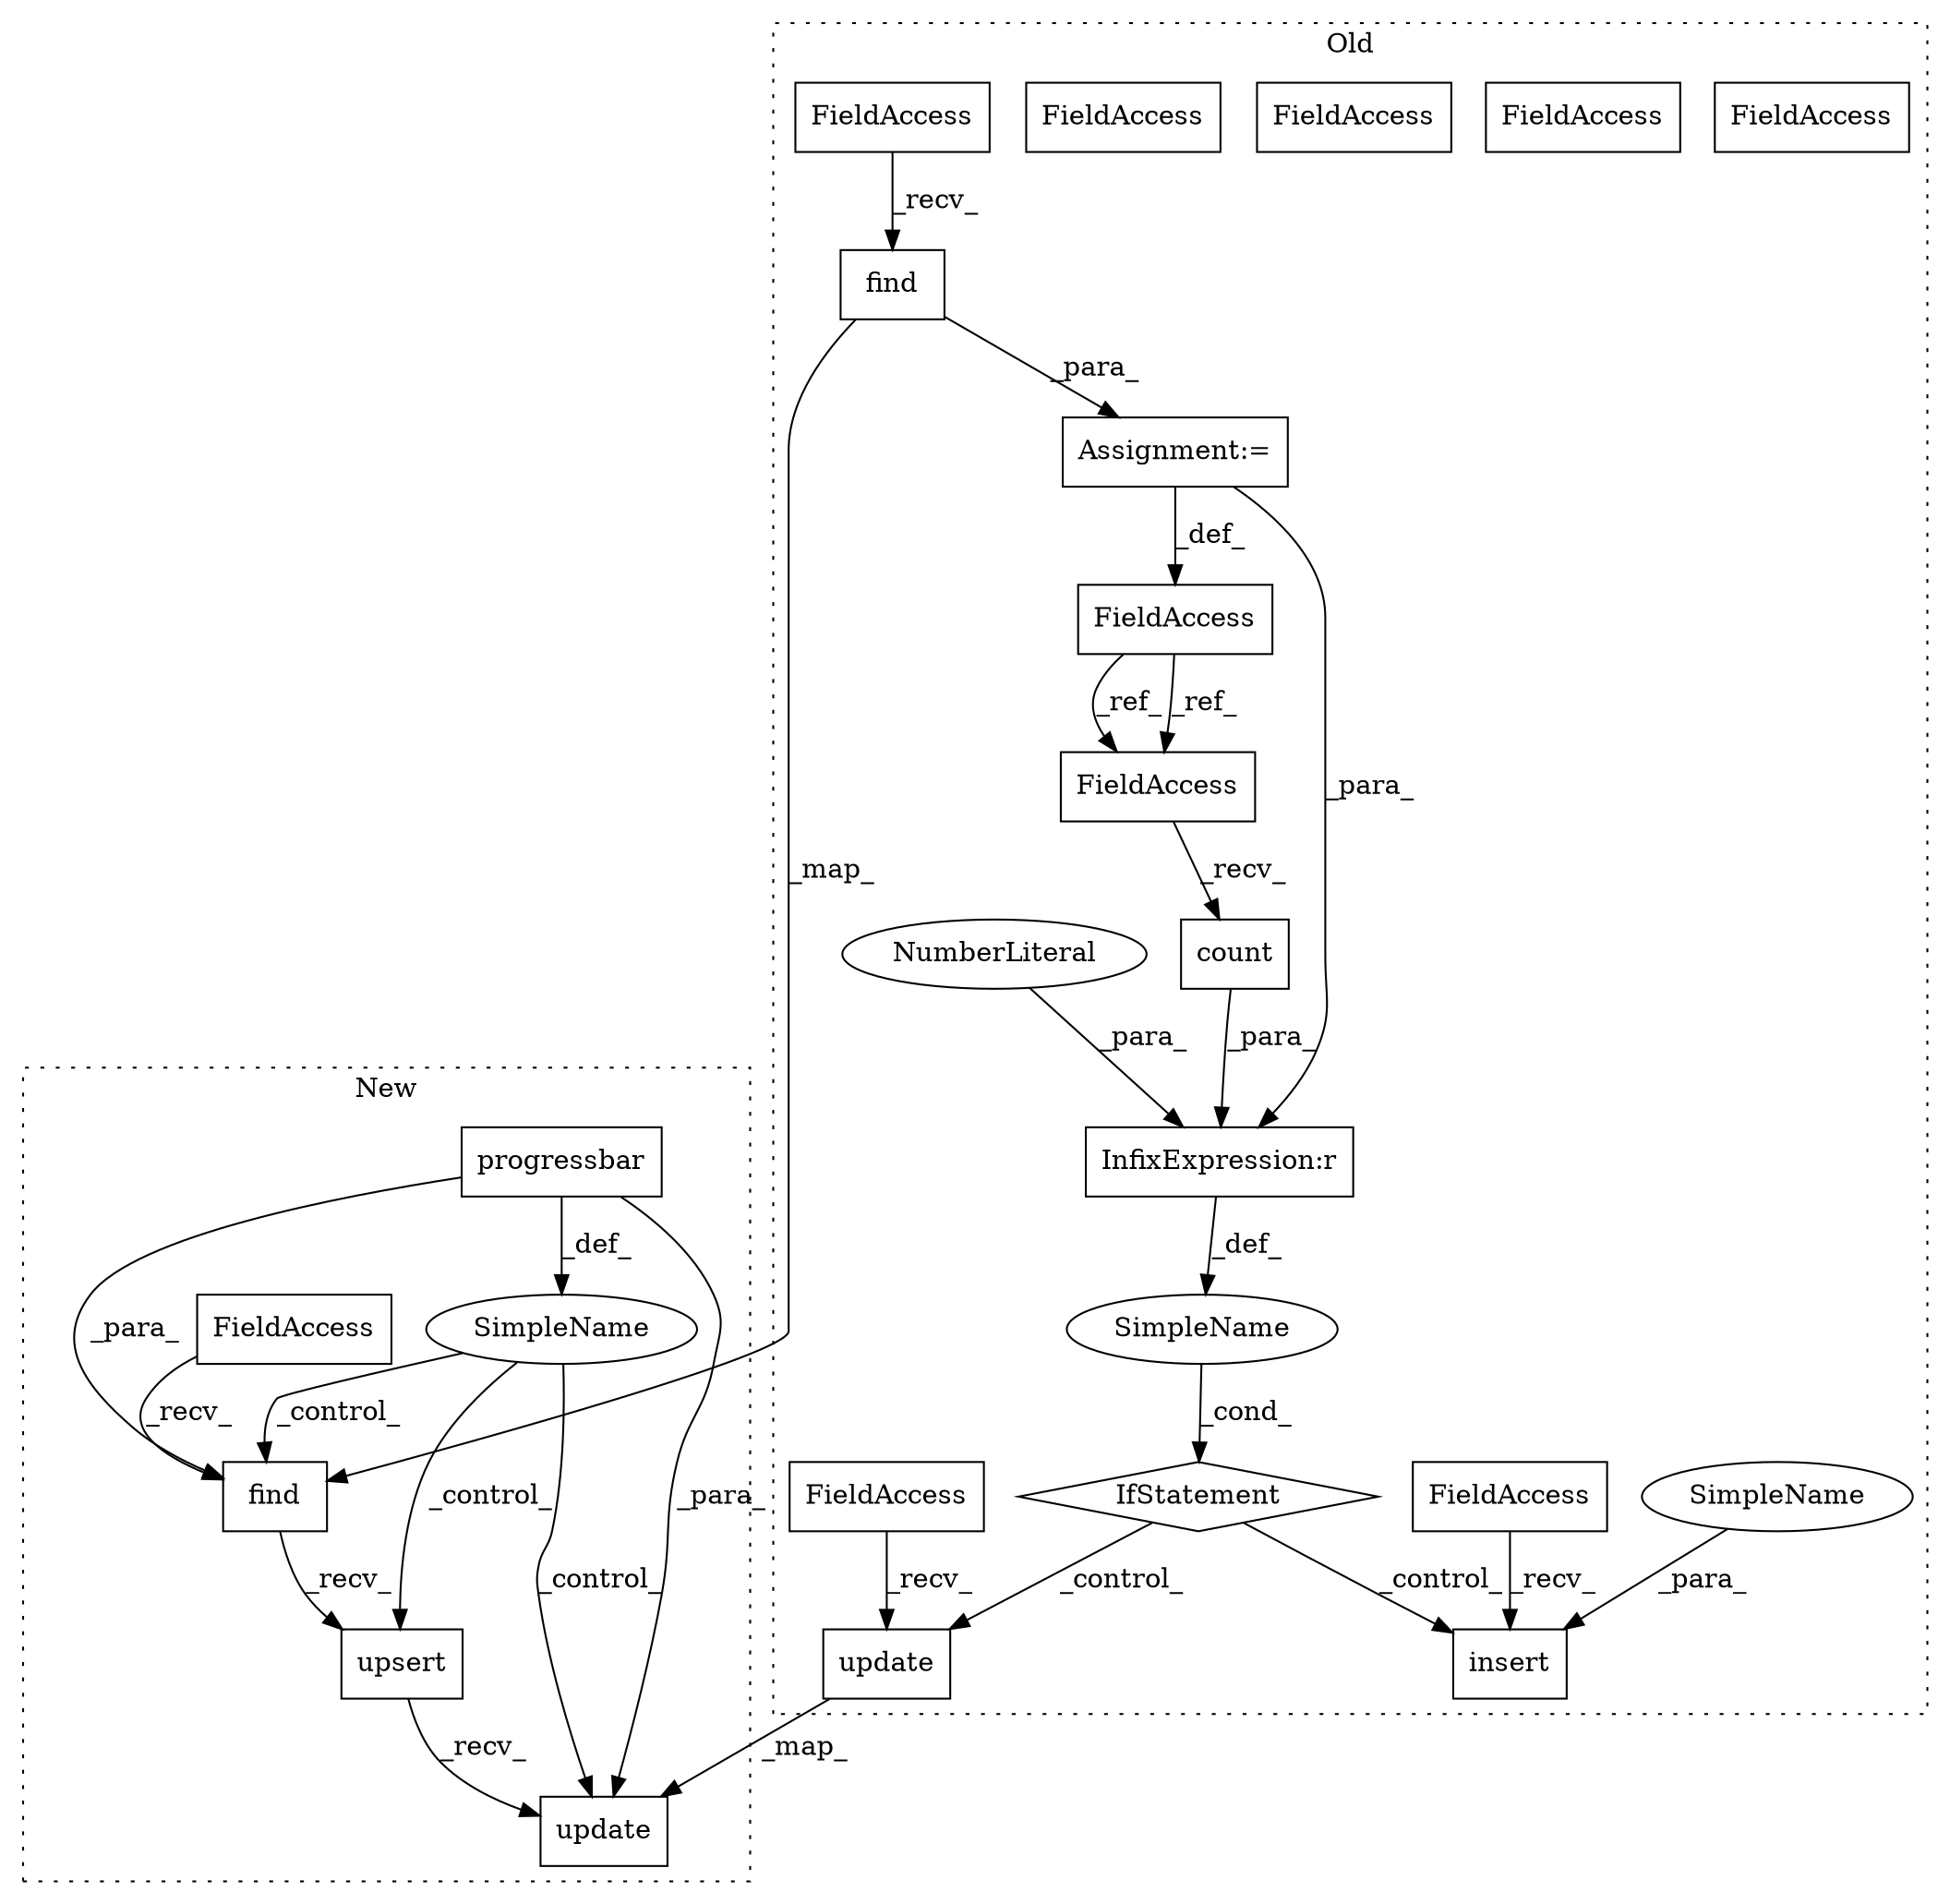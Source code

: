 digraph G {
subgraph cluster0 {
1 [label="count" a="32" s="2406" l="7" shape="box"];
4 [label="find" a="32" s="2354,2387" l="5,1" shape="box"];
6 [label="InfixExpression:r" a="27" s="2413" l="3" shape="box"];
7 [label="NumberLiteral" a="34" s="2416" l="1" shape="ellipse"];
9 [label="FieldAccess" a="22" s="2400" l="5" shape="box"];
10 [label="FieldAccess" a="22" s="2347" l="6" shape="box"];
11 [label="FieldAccess" a="22" s="2698" l="6" shape="box"];
12 [label="FieldAccess" a="22" s="2341" l="5" shape="box"];
13 [label="FieldAccess" a="22" s="2429" l="6" shape="box"];
15 [label="IfStatement" a="25" s="2396,2417" l="4,2" shape="diamond"];
16 [label="SimpleName" a="42" s="" l="" shape="ellipse"];
17 [label="insert" a="32" s="2705,2721" l="7,1" shape="box"];
18 [label="Assignment:=" a="7" s="2346" l="1" shape="box"];
19 [label="update" a="32" s="2436,2671" l="7,1" shape="box"];
21 [label="FieldAccess" a="22" s="2400" l="5" shape="box"];
22 [label="SimpleName" a="42" s="2712" l="9" shape="ellipse"];
23 [label="FieldAccess" a="22" s="2698" l="6" shape="box"];
24 [label="FieldAccess" a="22" s="2347" l="6" shape="box"];
25 [label="FieldAccess" a="22" s="2429" l="6" shape="box"];
label = "Old";
style="dotted";
}
subgraph cluster1 {
2 [label="progressbar" a="32" s="2341,2362" l="12,1" shape="box"];
3 [label="SimpleName" a="42" s="2329" l="9" shape="ellipse"];
5 [label="find" a="32" s="2432,2465" l="5,1" shape="box"];
8 [label="FieldAccess" a="22" s="2427" l="4" shape="box"];
14 [label="upsert" a="32" s="2467" l="8" shape="box"];
20 [label="update" a="32" s="2476,2711" l="7,1" shape="box"];
label = "New";
style="dotted";
}
1 -> 6 [label="_para_"];
2 -> 20 [label="_para_"];
2 -> 5 [label="_para_"];
2 -> 3 [label="_def_"];
3 -> 5 [label="_control_"];
3 -> 20 [label="_control_"];
3 -> 14 [label="_control_"];
4 -> 5 [label="_map_"];
4 -> 18 [label="_para_"];
5 -> 14 [label="_recv_"];
6 -> 16 [label="_def_"];
7 -> 6 [label="_para_"];
8 -> 5 [label="_recv_"];
12 -> 21 [label="_ref_"];
12 -> 21 [label="_ref_"];
14 -> 20 [label="_recv_"];
15 -> 17 [label="_control_"];
15 -> 19 [label="_control_"];
16 -> 15 [label="_cond_"];
18 -> 12 [label="_def_"];
18 -> 6 [label="_para_"];
19 -> 20 [label="_map_"];
21 -> 1 [label="_recv_"];
22 -> 17 [label="_para_"];
23 -> 17 [label="_recv_"];
24 -> 4 [label="_recv_"];
25 -> 19 [label="_recv_"];
}